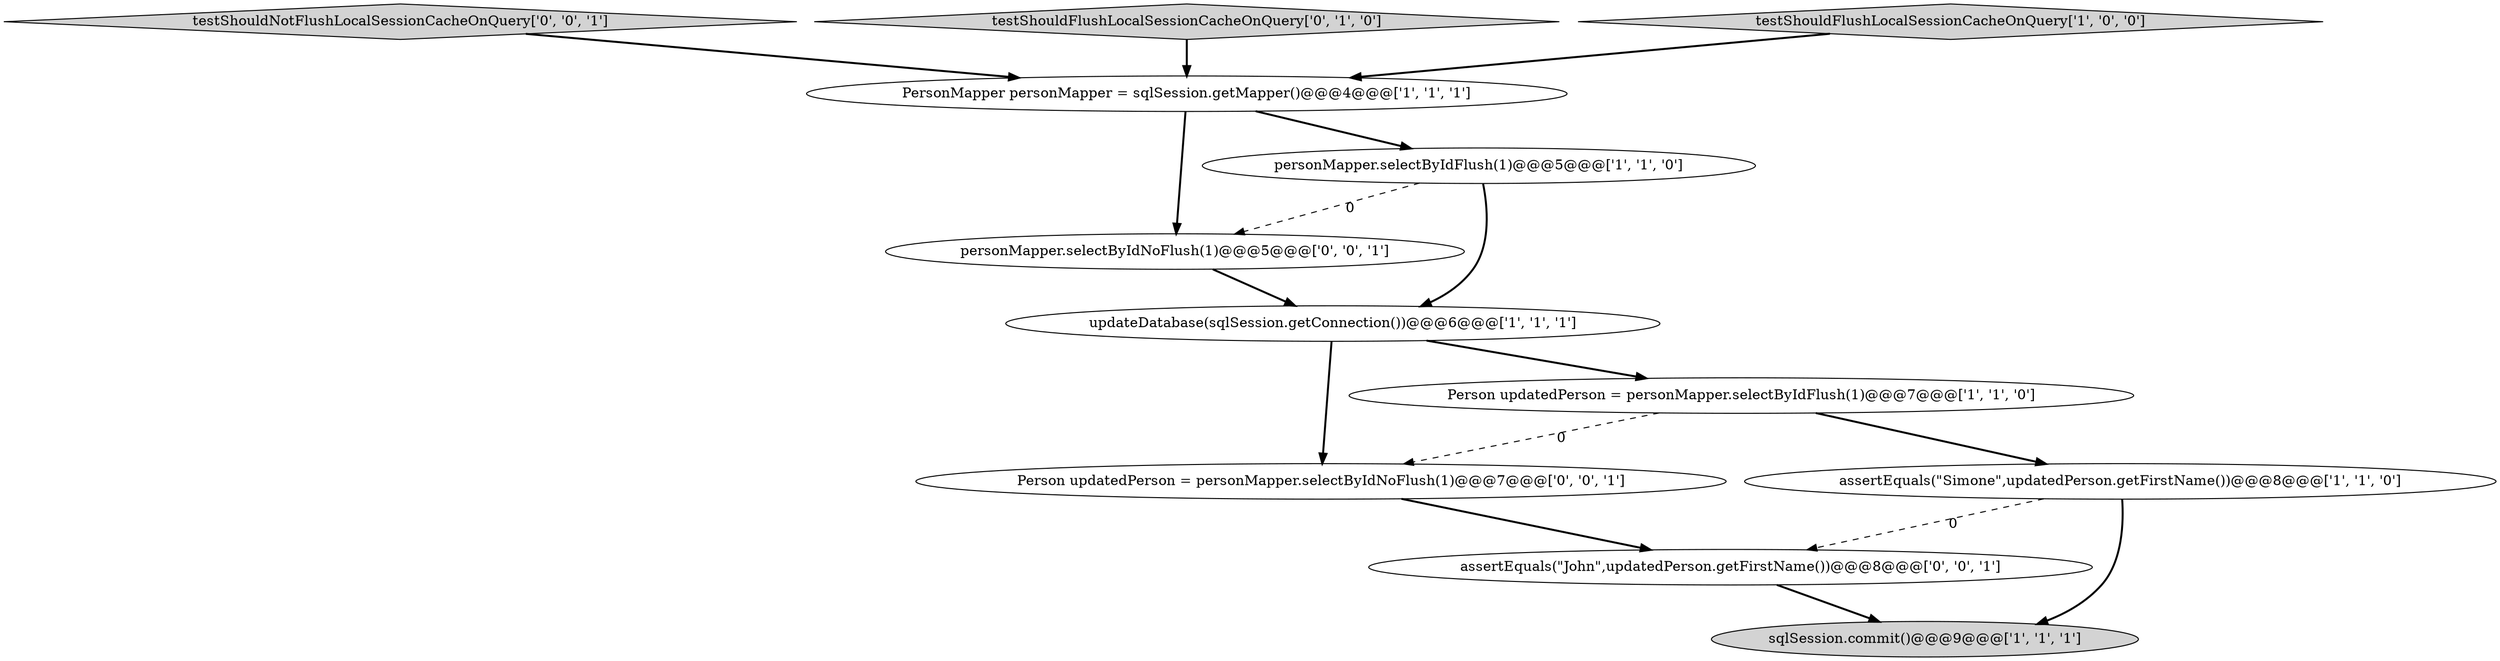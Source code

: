 digraph {
10 [style = filled, label = "personMapper.selectByIdNoFlush(1)@@@5@@@['0', '0', '1']", fillcolor = white, shape = ellipse image = "AAA0AAABBB3BBB"];
11 [style = filled, label = "testShouldNotFlushLocalSessionCacheOnQuery['0', '0', '1']", fillcolor = lightgray, shape = diamond image = "AAA0AAABBB3BBB"];
5 [style = filled, label = "sqlSession.commit()@@@9@@@['1', '1', '1']", fillcolor = lightgray, shape = ellipse image = "AAA0AAABBB1BBB"];
9 [style = filled, label = "assertEquals(\"John\",updatedPerson.getFirstName())@@@8@@@['0', '0', '1']", fillcolor = white, shape = ellipse image = "AAA0AAABBB3BBB"];
3 [style = filled, label = "updateDatabase(sqlSession.getConnection())@@@6@@@['1', '1', '1']", fillcolor = white, shape = ellipse image = "AAA0AAABBB1BBB"];
7 [style = filled, label = "testShouldFlushLocalSessionCacheOnQuery['0', '1', '0']", fillcolor = lightgray, shape = diamond image = "AAA0AAABBB2BBB"];
8 [style = filled, label = "Person updatedPerson = personMapper.selectByIdNoFlush(1)@@@7@@@['0', '0', '1']", fillcolor = white, shape = ellipse image = "AAA0AAABBB3BBB"];
6 [style = filled, label = "assertEquals(\"Simone\",updatedPerson.getFirstName())@@@8@@@['1', '1', '0']", fillcolor = white, shape = ellipse image = "AAA0AAABBB1BBB"];
1 [style = filled, label = "testShouldFlushLocalSessionCacheOnQuery['1', '0', '0']", fillcolor = lightgray, shape = diamond image = "AAA0AAABBB1BBB"];
2 [style = filled, label = "personMapper.selectByIdFlush(1)@@@5@@@['1', '1', '0']", fillcolor = white, shape = ellipse image = "AAA0AAABBB1BBB"];
4 [style = filled, label = "PersonMapper personMapper = sqlSession.getMapper()@@@4@@@['1', '1', '1']", fillcolor = white, shape = ellipse image = "AAA0AAABBB1BBB"];
0 [style = filled, label = "Person updatedPerson = personMapper.selectByIdFlush(1)@@@7@@@['1', '1', '0']", fillcolor = white, shape = ellipse image = "AAA0AAABBB1BBB"];
9->5 [style = bold, label=""];
4->10 [style = bold, label=""];
0->8 [style = dashed, label="0"];
6->5 [style = bold, label=""];
1->4 [style = bold, label=""];
10->3 [style = bold, label=""];
2->10 [style = dashed, label="0"];
4->2 [style = bold, label=""];
7->4 [style = bold, label=""];
6->9 [style = dashed, label="0"];
0->6 [style = bold, label=""];
3->8 [style = bold, label=""];
3->0 [style = bold, label=""];
2->3 [style = bold, label=""];
11->4 [style = bold, label=""];
8->9 [style = bold, label=""];
}
